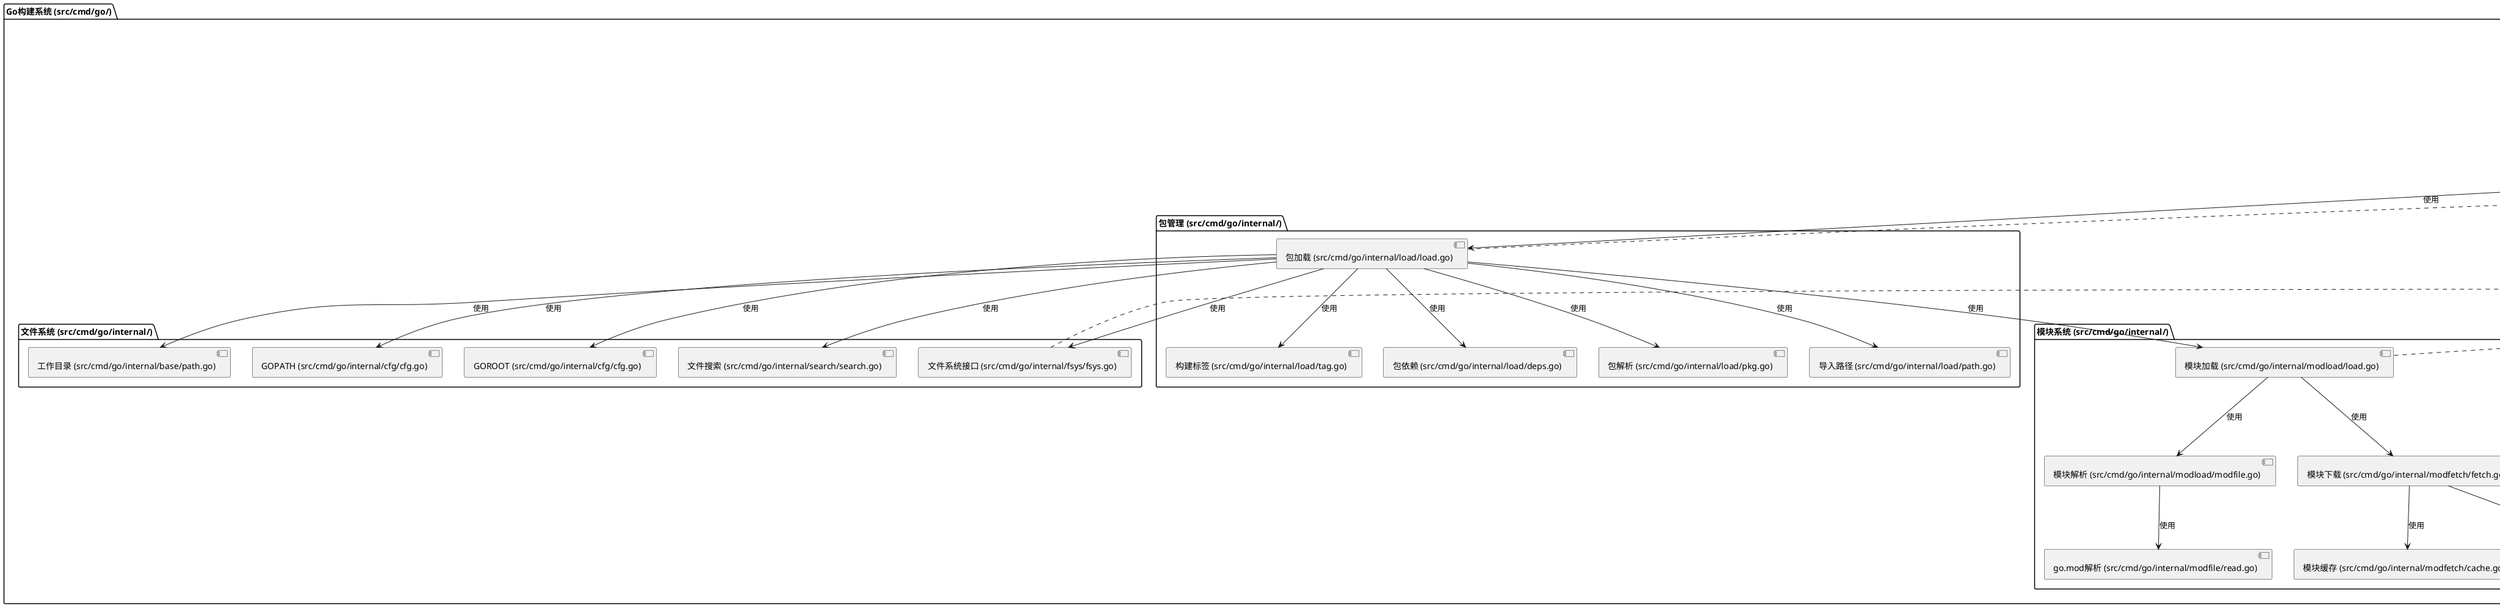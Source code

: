 @startuml Go构建系统实现架构

package "Go构建系统 (src/cmd/go/)" {
  [go命令入口 (src/cmd/go/main.go)] as GoMain
  
  package "构建命令 (src/cmd/go/internal/)" {
    [build命令 (src/cmd/go/internal/work/build.go)] as BuildCmd
    [run命令 (src/cmd/go/internal/run/run.go)] as RunCmd
    [test命令 (src/cmd/go/internal/test/test.go)] as TestCmd
    [install命令 (src/cmd/go/internal/work/build.go)] as InstallCmd
    [generate命令 (src/cmd/go/internal/generate/generate.go)] as GenerateCmd
    [clean命令 (src/cmd/go/internal/clean/clean.go)] as CleanCmd
  }
  
  package "包管理 (src/cmd/go/internal/)" {
    [包加载 (src/cmd/go/internal/load/load.go)] as Load
    [包解析 (src/cmd/go/internal/load/pkg.go)] as PkgParse
    [导入路径 (src/cmd/go/internal/load/path.go)] as ImportPath
    [构建标签 (src/cmd/go/internal/load/tag.go)] as BuildTags
    [包依赖 (src/cmd/go/internal/load/deps.go)] as Deps
  }
  
  package "构建执行 (src/cmd/go/internal/work/)" {
    [构建动作 (src/cmd/go/internal/work/action.go)] as Action
    [执行器 (src/cmd/go/internal/work/exec.go)] as Exec
    [构建ID (src/cmd/go/internal/work/buildid.go)] as BuildID
    [构建模式 (src/cmd/go/internal/work/build.go)] as BuildMode
    [构建队列 (src/cmd/go/internal/work/action.go)] as BuildQueue
  }
  
  package "缓存系统 (src/cmd/go/internal/)" {
    [构建缓存 (src/cmd/go/internal/cache/cache.go)] as Cache
    [缓存键 (src/cmd/go/internal/cache/hash.go)] as CacheKey
    [缓存存储 (src/cmd/go/internal/cache/cache.go)] as CacheStorage
    [缓存清理 (src/cmd/go/internal/clean/clean.go)] as CacheClean
  }
  
  package "模块系统 (src/cmd/go/internal/)" {
    [模块加载 (src/cmd/go/internal/modload/load.go)] as ModLoad
    [模块解析 (src/cmd/go/internal/modload/modfile.go)] as ModParse
    [模块下载 (src/cmd/go/internal/modfetch/fetch.go)] as ModFetch
    [模块缓存 (src/cmd/go/internal/modfetch/cache.go)] as ModCache
    [模块版本 (src/cmd/go/internal/modfetch/version.go)] as ModVersion
    [go.mod解析 (src/cmd/go/internal/modfile/read.go)] as GoModParse
  }
  
  package "工具集成 (src/cmd/go/internal/)" {
    [编译器调用 (src/cmd/go/internal/work/exec.go)] as CompilerExec
    [链接器调用 (src/cmd/go/internal/work/exec.go)] as LinkerExec
    [汇编器调用 (src/cmd/go/internal/work/exec.go)] as AsmExec
    [cgo调用 (src/cmd/go/internal/work/exec.go)] as CgoExec
    [测试工具 (src/cmd/go/internal/test/test.go)] as TestExec
    [覆盖率工具 (src/cmd/go/internal/test/cover.go)] as CoverExec
  }
  
  package "文件系统 (src/cmd/go/internal/)" {
    [文件系统接口 (src/cmd/go/internal/fsys/fsys.go)] as Fsys
    [工作目录 (src/cmd/go/internal/base/path.go)] as WorkDir
    [GOPATH (src/cmd/go/internal/cfg/cfg.go)] as GOPATH
    [GOROOT (src/cmd/go/internal/cfg/cfg.go)] as GOROOT
    [文件搜索 (src/cmd/go/internal/search/search.go)] as Search
  }
}

' 命令关系
GoMain --> BuildCmd : 调用
GoMain --> RunCmd : 调用
GoMain --> TestCmd : 调用
GoMain --> InstallCmd : 调用
GoMain --> GenerateCmd : 调用
GoMain --> CleanCmd : 调用

' 包管理关系
BuildCmd --> Load : 使用
Load --> PkgParse : 使用
Load --> ImportPath : 使用
Load --> BuildTags : 使用
Load --> Deps : 使用

' 构建执行关系
BuildCmd --> Action : 创建
Action --> Exec : 执行
Action --> BuildID : 生成
Action --> BuildMode : 使用
Action --> BuildQueue : 使用

' 缓存系统关系
Exec --> Cache : 使用
Cache --> CacheKey : 生成
Cache --> CacheStorage : 使用
CleanCmd --> CacheClean : 执行

' 模块系统关系
Load --> ModLoad : 使用
ModLoad --> ModParse : 使用
ModLoad --> ModFetch : 使用
ModFetch --> ModCache : 使用
ModFetch --> ModVersion : 使用
ModParse --> GoModParse : 使用

' 工具集成关系
Exec --> CompilerExec : 调用
Exec --> LinkerExec : 调用
Exec --> AsmExec : 调用
Exec --> CgoExec : 调用
TestCmd --> TestExec : 使用
TestCmd --> CoverExec : 使用

' 文件系统关系
Load --> Fsys : 使用
Load --> WorkDir : 使用
Load --> GOPATH : 使用
Load --> GOROOT : 使用
Load --> Search : 使用

note right of GoMain
  go命令入口:
  - 解析命令行
  - 分发子命令
  - 环境初始化
end note

note right of BuildCmd
  build命令:
  - 包依赖分析
  - 增量构建
  - 并行编译
  - 缓存利用
end note

note right of Load
  包加载:
  - 解析源文件
  - 处理构建标签
  - 解析导入
  - 构建依赖图
end note

note right of Action
  构建动作:
  - 表示单个构建步骤
  - 依赖跟踪
  - 并行执行
  - 缓存检查
end note

note right of Cache
  构建缓存:
  - 基于内容的缓存
  - 缓存键计算
  - 缓存命中检测
  - 缓存存储管理
end note

note right of ModLoad
  模块加载:
  - 解析go.mod
  - 解析依赖
  - 版本选择
  - 模块下载
end note

note right of Exec
  执行器:
  - 工具调用
  - 环境设置
  - 命令行构建
  - 错误处理
end note

note right of Fsys
  文件系统:
  - 抽象文件访问
  - 支持模块文件系统
  - 支持GOPATH模式
  - 文件查找
end note

@enduml